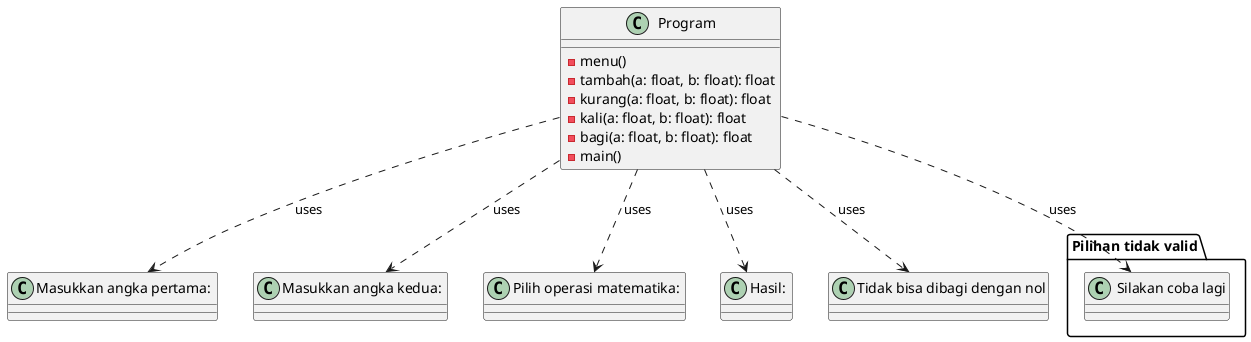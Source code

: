 @startuml

class Program {
    - menu()
    - tambah(a: float, b: float): float
    - kurang(a: float, b: float): float
    - kali(a: float, b: float): float
    - bagi(a: float, b: float): float
    - main()
}

Program ..> "Masukkan angka pertama: " : uses
Program ..> "Masukkan angka kedua: " : uses
Program ..> "Pilih operasi matematika: " : uses
Program ..> "Pilihan tidak valid. Silakan coba lagi." : uses
Program ..> "Hasil: " : uses
Program ..> "Tidak bisa dibagi dengan nol" : uses

@enduml